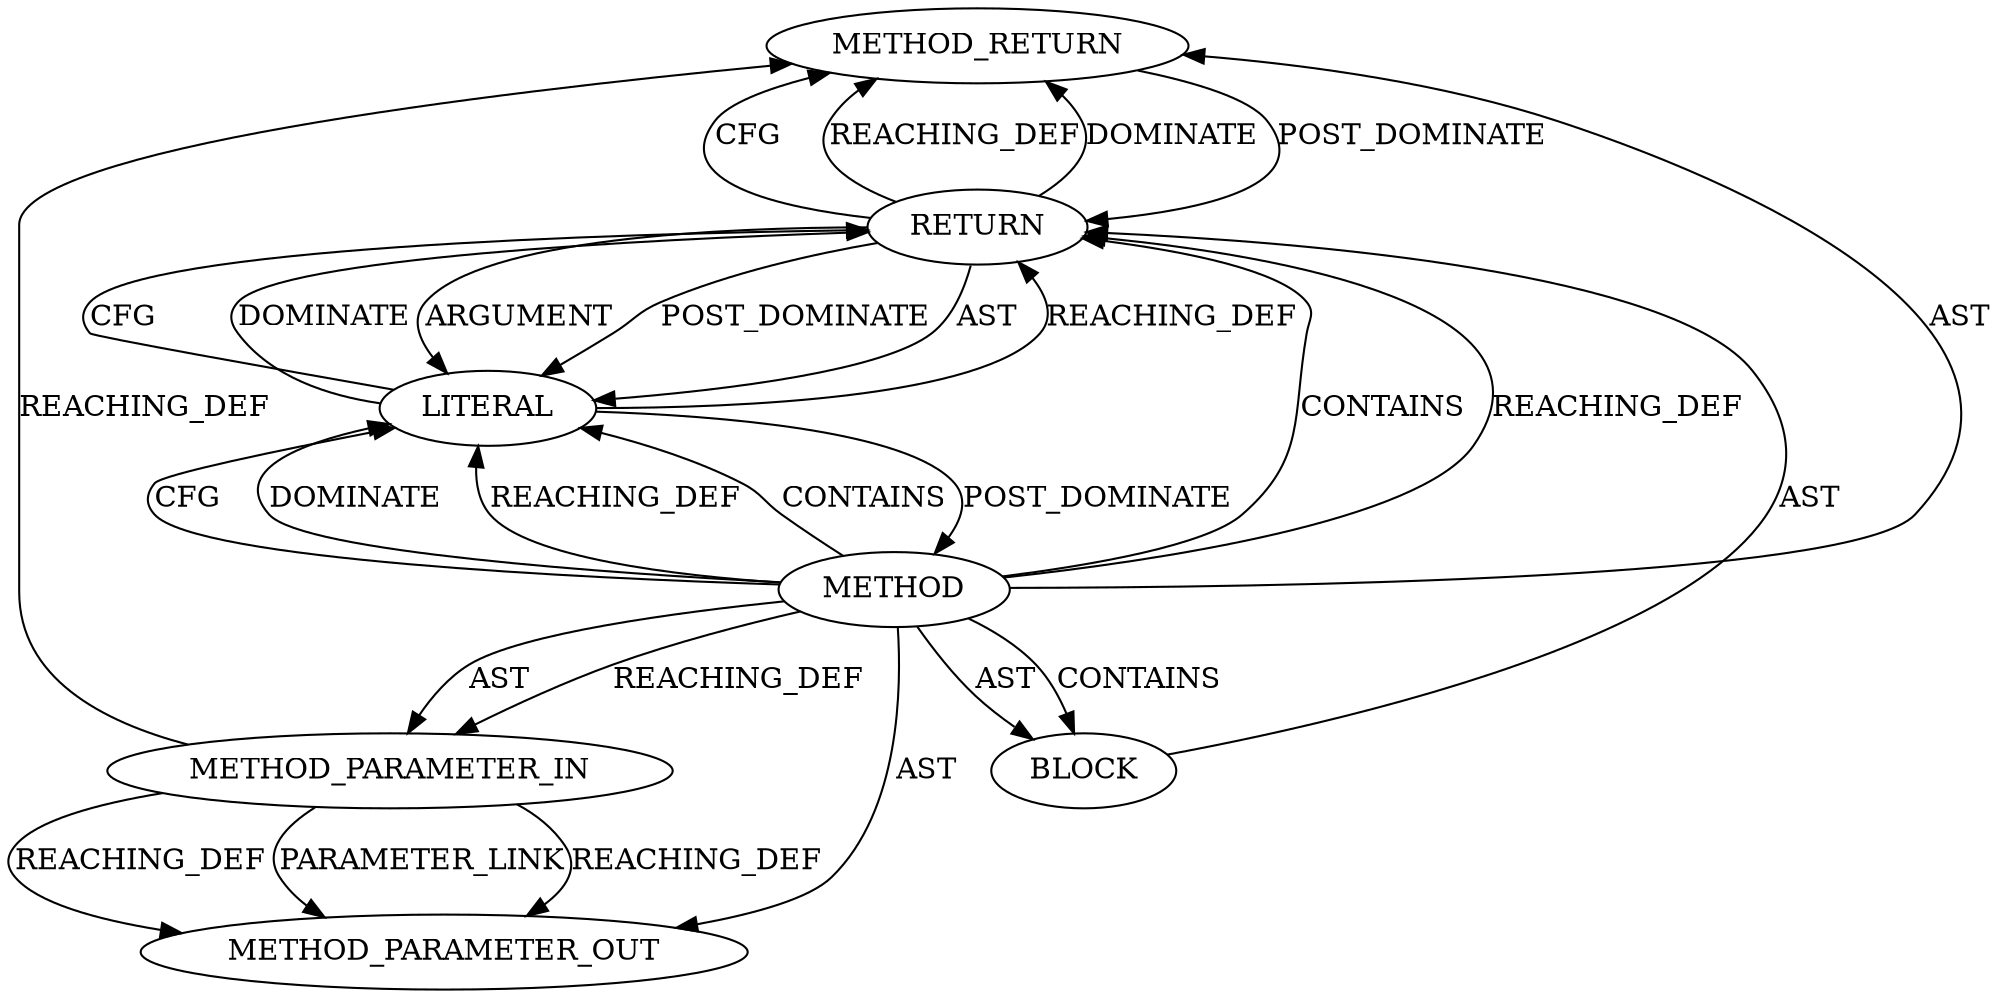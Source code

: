 digraph {
  488 [label=METHOD_RETURN ORDER=3 CODE="RET" COLUMN_NUMBER=1 LINE_NUMBER=236 TYPE_FULL_NAME="int" EVALUATION_STRATEGY="BY_VALUE"]
  486 [label=RETURN ORDER=1 ARGUMENT_INDEX=-1 CODE="return 0;" COLUMN_NUMBER=43 LINE_NUMBER=236]
  21236 [label=METHOD_PARAMETER_OUT ORDER=1 CODE="void" IS_VARIADIC=false COLUMN_NUMBER=35 LINE_NUMBER=236 TYPE_FULL_NAME="void" EVALUATION_STRATEGY="BY_VALUE" INDEX=1 NAME=""]
  483 [label=METHOD COLUMN_NUMBER=1 LINE_NUMBER=236 COLUMN_NUMBER_END=53 IS_EXTERNAL=false SIGNATURE="int tls_device_init (void)" NAME="tls_device_init" AST_PARENT_TYPE="TYPE_DECL" AST_PARENT_FULL_NAME="tls.h:<global>" ORDER=63 CODE="static inline int tls_device_init(void) { return 0; }" FULL_NAME="tls_device_init" LINE_NUMBER_END=236 FILENAME="tls.h"]
  485 [label=BLOCK ORDER=2 ARGUMENT_INDEX=-1 CODE="{ return 0; }" COLUMN_NUMBER=41 LINE_NUMBER=236 TYPE_FULL_NAME="void"]
  487 [label=LITERAL ORDER=1 ARGUMENT_INDEX=-1 CODE="0" COLUMN_NUMBER=50 LINE_NUMBER=236 TYPE_FULL_NAME="int"]
  484 [label=METHOD_PARAMETER_IN ORDER=1 CODE="void" IS_VARIADIC=false COLUMN_NUMBER=35 LINE_NUMBER=236 TYPE_FULL_NAME="void" EVALUATION_STRATEGY="BY_VALUE" INDEX=1 NAME=""]
  483 -> 485 [label=AST ]
  483 -> 487 [label=CFG ]
  483 -> 486 [label=CONTAINS ]
  486 -> 487 [label=ARGUMENT ]
  486 -> 488 [label=CFG ]
  487 -> 486 [label=REACHING_DEF VARIABLE="0"]
  483 -> 485 [label=CONTAINS ]
  483 -> 487 [label=DOMINATE ]
  486 -> 487 [label=POST_DOMINATE ]
  483 -> 21236 [label=AST ]
  483 -> 484 [label=REACHING_DEF VARIABLE=""]
  483 -> 484 [label=AST ]
  483 -> 488 [label=AST ]
  487 -> 486 [label=CFG ]
  484 -> 21236 [label=PARAMETER_LINK ]
  485 -> 486 [label=AST ]
  483 -> 487 [label=REACHING_DEF VARIABLE=""]
  486 -> 488 [label=REACHING_DEF VARIABLE="<RET>"]
  483 -> 486 [label=REACHING_DEF VARIABLE=""]
  487 -> 483 [label=POST_DOMINATE ]
  484 -> 21236 [label=REACHING_DEF VARIABLE=""]
  484 -> 21236 [label=REACHING_DEF VARIABLE=""]
  486 -> 488 [label=DOMINATE ]
  488 -> 486 [label=POST_DOMINATE ]
  486 -> 487 [label=AST ]
  484 -> 488 [label=REACHING_DEF VARIABLE=""]
  487 -> 486 [label=DOMINATE ]
  483 -> 487 [label=CONTAINS ]
}
